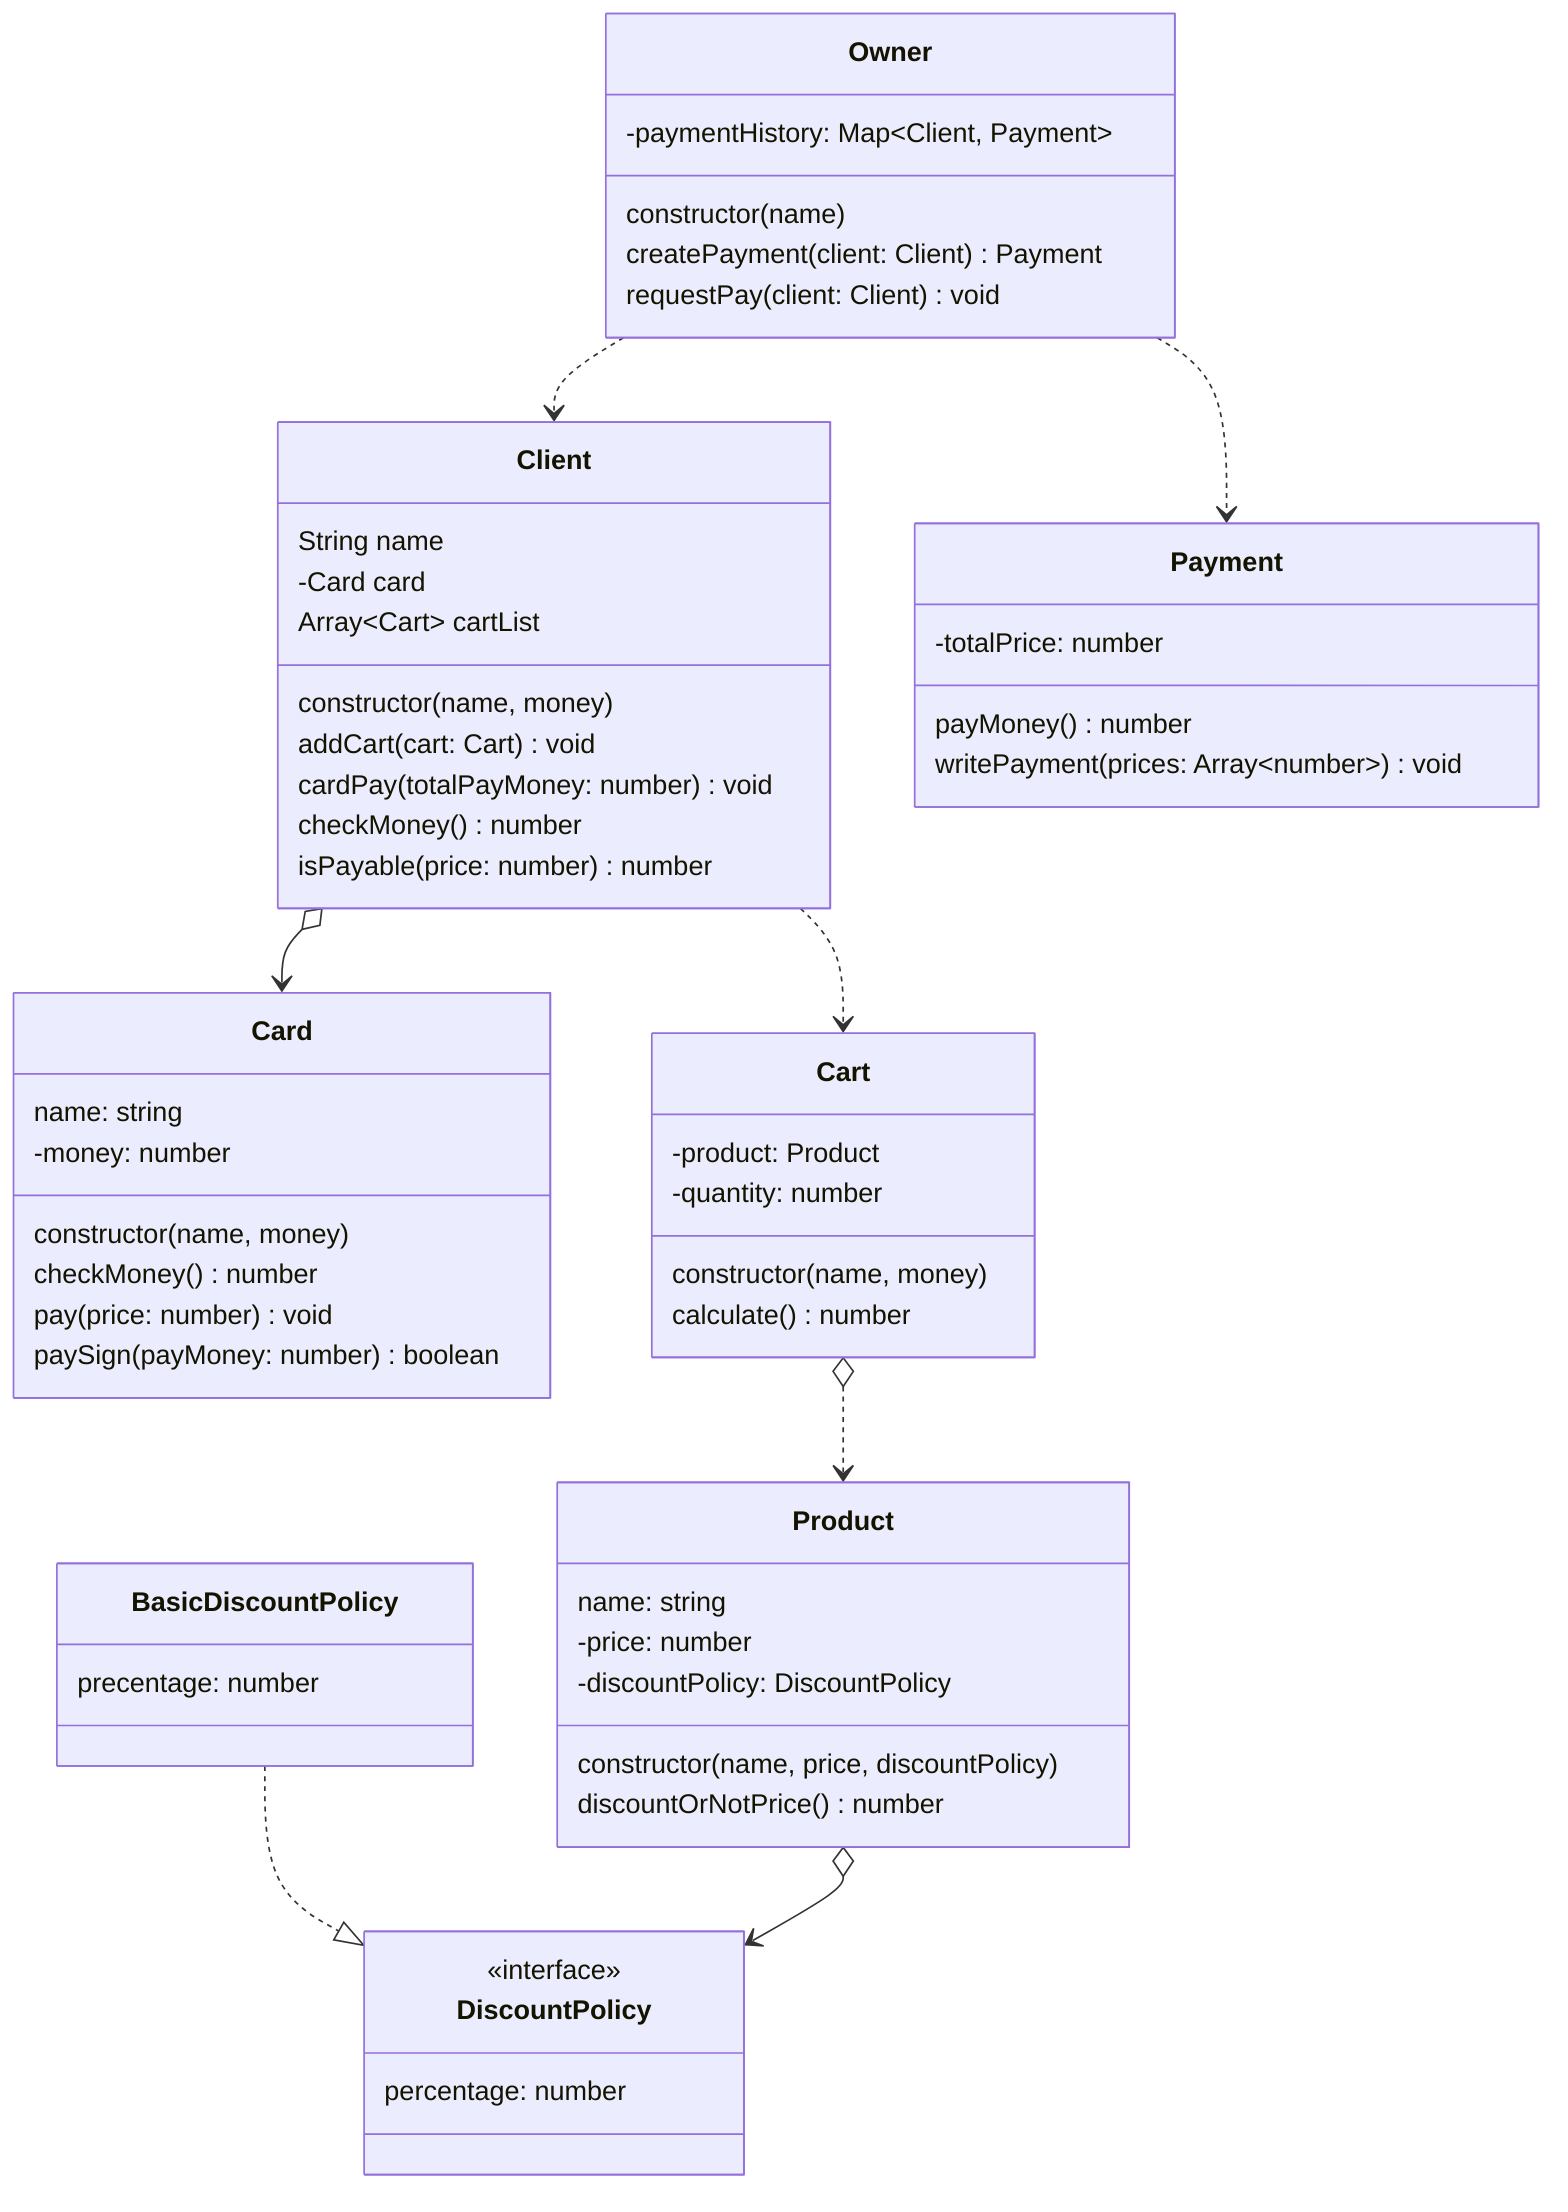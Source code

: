 classDiagram
  class Client {
    String name
    -Card card
    Array~Cart~ cartList
    constructor(name, money)
    addCart(cart: Cart) void
    cardPay(totalPayMoney: number) void
    checkMoney() number
    isPayable(price: number) number
  }

  class Owner {
    -paymentHistory: Map~Client, Payment~
    constructor(name)
    createPayment(client: Client) Payment
    requestPay(client: Client) void
  }

  class Card {
    name: string
    -money: number
    constructor(name, money)
    checkMoney() number
    pay(price: number) void
    paySign(payMoney: number) boolean
  }

  class Payment {
    -totalPrice: number
    payMoney() number
    writePayment(prices: Array~number~) void
  }

  class Product {
    name: string
    -price: number
    -discountPolicy: DiscountPolicy
    constructor(name, price, discountPolicy)
    discountOrNotPrice() number
  }

  class DiscountPolicy {
    <<interface>>
    percentage: number
  }

  class BasicDiscountPolicy {
    precentage: number
  }

  class Cart {
    -product: Product
    -quantity: number
    constructor(name, money)
    calculate() number
  }

  Owner ..> Client
  Owner ..> Payment
  Client o--> Card
  Client ..> Cart
  Cart o..> Product
  BasicDiscountPolicy ..|> DiscountPolicy
  Product o--> DiscountPolicy